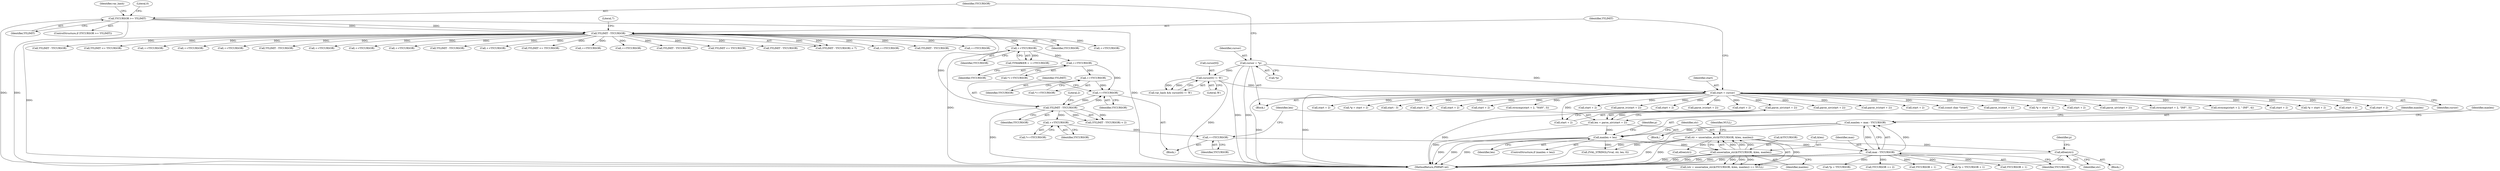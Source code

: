 digraph "0_php-src_16b3003ffc6393e250f069aa28a78dc5a2c064b2_0@API" {
"1001153" [label="(Call,efree(str))"];
"1001135" [label="(Call,str = unserialize_str(&YYCURSOR, &len, maxlen))"];
"1001137" [label="(Call,unserialize_str(&YYCURSOR, &len, maxlen))"];
"1001121" [label="(Call,maxlen < len)"];
"1001115" [label="(Call,maxlen = max - YYCURSOR)"];
"1001117" [label="(Call,max - YYCURSOR)"];
"1001103" [label="(Call,++YYCURSOR)"];
"1001096" [label="(Call,++YYCURSOR)"];
"1001068" [label="(Call,YYLIMIT - YYCURSOR)"];
"1000150" [label="(Call,YYLIMIT - YYCURSOR)"];
"1000124" [label="(Call,YYCURSOR >= YYLIMIT)"];
"1001064" [label="(Call,++YYCURSOR)"];
"1001029" [label="(Call,++YYCURSOR)"];
"1000295" [label="(Call,++YYCURSOR)"];
"1001051" [label="(Call,++YYCURSOR)"];
"1001109" [label="(Call,len = parse_uiv(start + 2))"];
"1001111" [label="(Call,parse_uiv(start + 2))"];
"1000142" [label="(Call,start = cursor)"];
"1000133" [label="(Call,cursor[0] != 'R')"];
"1000119" [label="(Call,cursor = *p)"];
"1000120" [label="(Identifier,cursor)"];
"1000490" [label="(Call,parse_uiv(start + 2))"];
"1002380" [label="(Call,parse_iv(start + 2))"];
"1000491" [label="(Call,start + 2)"];
"1000295" [label="(Call,++YYCURSOR)"];
"1000129" [label="(Literal,0)"];
"1001651" [label="(Call,(const char *)start)"];
"1001169" [label="(Call,efree(str))"];
"1000152" [label="(Identifier,YYCURSOR)"];
"1002121" [label="(Call,parse_iv(start + 2))"];
"1000355" [label="(Call,++YYCURSOR)"];
"1001152" [label="(Block,)"];
"1000406" [label="(Call,YYLIMIT - YYCURSOR)"];
"1002340" [label="(Call,YYLIMIT <= YYCURSOR)"];
"1000296" [label="(Identifier,YYCURSOR)"];
"1001138" [label="(Call,&YYCURSOR)"];
"1001117" [label="(Call,max - YYCURSOR)"];
"1001065" [label="(Identifier,YYCURSOR)"];
"1001297" [label="(Call,*p = start + 2)"];
"1001153" [label="(Call,efree(str))"];
"1001878" [label="(Call,start + 2)"];
"1001283" [label="(Call,parse_uiv(start + 2))"];
"1001877" [label="(Call,strncmp(start + 2, \"INF\", 3))"];
"1000267" [label="(Call,++YYCURSOR)"];
"1001891" [label="(Call,strncmp(start + 2, \"-INF\", 4))"];
"1001028" [label="(Call,*++YYCURSOR)"];
"1000225" [label="(Call,++YYCURSOR)"];
"1000346" [label="(Call,++YYCURSOR)"];
"1001284" [label="(Call,start + 2)"];
"1001071" [label="(Literal,2)"];
"1001583" [label="(Call,YYLIMIT - YYCURSOR)"];
"1001069" [label="(Identifier,YYLIMIT)"];
"1001109" [label="(Call,len = parse_uiv(start + 2))"];
"1000281" [label="(Call,++YYCURSOR)"];
"1001067" [label="(Call,(YYLIMIT - YYCURSOR) < 2)"];
"1001157" [label="(Identifier,p)"];
"1000508" [label="(Call,*p = start + 2)"];
"1000137" [label="(Literal,'R')"];
"1000124" [label="(Call,YYCURSOR >= YYLIMIT)"];
"1001155" [label="(Call,*p = YYCURSOR)"];
"1000213" [label="(Call,++YYCURSOR)"];
"1000323" [label="(Call,++YYCURSOR)"];
"1001121" [label="(Call,maxlen < len)"];
"1001497" [label="(Call,YYLIMIT - YYCURSOR)"];
"1001118" [label="(Identifier,max)"];
"1001096" [label="(Call,++YYCURSOR)"];
"1001179" [label="(Call,YYCURSOR += 2)"];
"1001174" [label="(Call,YYCURSOR + 1)"];
"1001142" [label="(Identifier,maxlen)"];
"1002381" [label="(Call,start + 2)"];
"1000143" [label="(Identifier,start)"];
"1001097" [label="(Identifier,YYCURSOR)"];
"1000337" [label="(Call,++YYCURSOR)"];
"1001127" [label="(Identifier,p)"];
"1001971" [label="(Call,YYLIMIT <= YYCURSOR)"];
"1001134" [label="(Call,(str = unserialize_str(&YYCURSOR, &len, maxlen)) == NULL)"];
"1000511" [label="(Call,start + 2)"];
"1000134" [label="(Call,cursor[0])"];
"1001103" [label="(Call,++YYCURSOR)"];
"1000196" [label="(Call,++YYCURSOR)"];
"1000309" [label="(Call,++YYCURSOR)"];
"1000144" [label="(Identifier,cursor)"];
"1000150" [label="(Call,YYLIMIT - YYCURSOR)"];
"1000837" [label="(Call,YYLIMIT - YYCURSOR)"];
"1002423" [label="(MethodReturn,PHPAPI int)"];
"1001104" [label="(Identifier,YYCURSOR)"];
"1001171" [label="(Call,*p = YYCURSOR + 1)"];
"1001128" [label="(Call,start + 2)"];
"1000151" [label="(Identifier,YYLIMIT)"];
"1000126" [label="(Identifier,YYLIMIT)"];
"1000153" [label="(Literal,7)"];
"1001122" [label="(Identifier,maxlen)"];
"1002197" [label="(Call,YYLIMIT <= YYCURSOR)"];
"1001125" [label="(Call,*p = start + 2)"];
"1002003" [label="(Call,start - 3)"];
"1001120" [label="(ControlStructure,if (maxlen < len))"];
"1002238" [label="(Call,start + 2)"];
"1001189" [label="(Call,ZVAL_STRINGL(*rval, str, len, 0))"];
"1001116" [label="(Identifier,maxlen)"];
"1001050" [label="(Call,*++YYCURSOR)"];
"1001111" [label="(Call,parse_uiv(start + 2))"];
"1001068" [label="(Call,YYLIMIT - YYCURSOR)"];
"1001140" [label="(Call,&len)"];
"1001143" [label="(Identifier,NULL)"];
"1000131" [label="(Call,var_hash && cursor[0] != 'R')"];
"1000132" [label="(Identifier,var_hash)"];
"1001137" [label="(Call,unserialize_str(&YYCURSOR, &len, maxlen))"];
"1001135" [label="(Call,str = unserialize_str(&YYCURSOR, &len, maxlen))"];
"1001115" [label="(Call,maxlen = max - YYCURSOR)"];
"1000123" [label="(ControlStructure,if (YYCURSOR >= YYLIMIT))"];
"1002122" [label="(Call,start + 2)"];
"1001864" [label="(Call,start + 2)"];
"1000145" [label="(Block,)"];
"1001863" [label="(Call,strncmp(start + 2, \"NAN\", 3))"];
"1000142" [label="(Call,start = cursor)"];
"1000943" [label="(Call,YYLIMIT - YYCURSOR)"];
"1001154" [label="(Identifier,str)"];
"1001070" [label="(Identifier,YYCURSOR)"];
"1001112" [label="(Call,start + 2)"];
"1001064" [label="(Call,++YYCURSOR)"];
"1000149" [label="(Call,(YYLIMIT - YYCURSOR) < 7)"];
"1000121" [label="(Call,*p)"];
"1000985" [label="(Call,start + 2)"];
"1000253" [label="(Call,++YYCURSOR)"];
"1000984" [label="(Call,parse_iv(start + 2))"];
"1000119" [label="(Call,cursor = *p)"];
"1000125" [label="(Identifier,YYCURSOR)"];
"1001110" [label="(Identifier,len)"];
"1001052" [label="(Identifier,YYCURSOR)"];
"1001164" [label="(Call,YYCURSOR + 1)"];
"1001029" [label="(Call,++YYCURSOR)"];
"1001119" [label="(Identifier,YYCURSOR)"];
"1000293" [label="(Call,YYMARKER = ++YYCURSOR)"];
"1001105" [label="(Block,)"];
"1001300" [label="(Call,start + 2)"];
"1000133" [label="(Call,cursor[0] != 'R')"];
"1001030" [label="(Identifier,YYCURSOR)"];
"1001095" [label="(Call,*++YYCURSOR)"];
"1001240" [label="(Call,YYLIMIT - YYCURSOR)"];
"1001136" [label="(Identifier,str)"];
"1002237" [label="(Call,parse_iv(start + 2))"];
"1001892" [label="(Call,start + 2)"];
"1001123" [label="(Identifier,len)"];
"1000239" [label="(Call,++YYCURSOR)"];
"1001051" [label="(Call,++YYCURSOR)"];
"1000110" [label="(Block,)"];
"1001153" -> "1001152"  [label="AST: "];
"1001153" -> "1001154"  [label="CFG: "];
"1001154" -> "1001153"  [label="AST: "];
"1001157" -> "1001153"  [label="CFG: "];
"1001153" -> "1002423"  [label="DDG: "];
"1001153" -> "1002423"  [label="DDG: "];
"1001135" -> "1001153"  [label="DDG: "];
"1001135" -> "1001134"  [label="AST: "];
"1001135" -> "1001137"  [label="CFG: "];
"1001136" -> "1001135"  [label="AST: "];
"1001137" -> "1001135"  [label="AST: "];
"1001143" -> "1001135"  [label="CFG: "];
"1001135" -> "1002423"  [label="DDG: "];
"1001135" -> "1002423"  [label="DDG: "];
"1001135" -> "1001134"  [label="DDG: "];
"1001137" -> "1001135"  [label="DDG: "];
"1001137" -> "1001135"  [label="DDG: "];
"1001137" -> "1001135"  [label="DDG: "];
"1001135" -> "1001169"  [label="DDG: "];
"1001135" -> "1001189"  [label="DDG: "];
"1001137" -> "1001142"  [label="CFG: "];
"1001138" -> "1001137"  [label="AST: "];
"1001140" -> "1001137"  [label="AST: "];
"1001142" -> "1001137"  [label="AST: "];
"1001137" -> "1002423"  [label="DDG: "];
"1001137" -> "1002423"  [label="DDG: "];
"1001137" -> "1002423"  [label="DDG: "];
"1001137" -> "1001134"  [label="DDG: "];
"1001137" -> "1001134"  [label="DDG: "];
"1001137" -> "1001134"  [label="DDG: "];
"1001121" -> "1001137"  [label="DDG: "];
"1001121" -> "1001120"  [label="AST: "];
"1001121" -> "1001123"  [label="CFG: "];
"1001122" -> "1001121"  [label="AST: "];
"1001123" -> "1001121"  [label="AST: "];
"1001127" -> "1001121"  [label="CFG: "];
"1001136" -> "1001121"  [label="CFG: "];
"1001121" -> "1002423"  [label="DDG: "];
"1001121" -> "1002423"  [label="DDG: "];
"1001121" -> "1002423"  [label="DDG: "];
"1001115" -> "1001121"  [label="DDG: "];
"1001109" -> "1001121"  [label="DDG: "];
"1001121" -> "1001189"  [label="DDG: "];
"1001115" -> "1001105"  [label="AST: "];
"1001115" -> "1001117"  [label="CFG: "];
"1001116" -> "1001115"  [label="AST: "];
"1001117" -> "1001115"  [label="AST: "];
"1001122" -> "1001115"  [label="CFG: "];
"1001115" -> "1002423"  [label="DDG: "];
"1001117" -> "1001115"  [label="DDG: "];
"1001117" -> "1001115"  [label="DDG: "];
"1001117" -> "1001119"  [label="CFG: "];
"1001118" -> "1001117"  [label="AST: "];
"1001119" -> "1001117"  [label="AST: "];
"1001117" -> "1002423"  [label="DDG: "];
"1001117" -> "1002423"  [label="DDG: "];
"1001103" -> "1001117"  [label="DDG: "];
"1001117" -> "1001155"  [label="DDG: "];
"1001117" -> "1001164"  [label="DDG: "];
"1001117" -> "1001171"  [label="DDG: "];
"1001117" -> "1001174"  [label="DDG: "];
"1001117" -> "1001179"  [label="DDG: "];
"1001103" -> "1000145"  [label="AST: "];
"1001103" -> "1001104"  [label="CFG: "];
"1001104" -> "1001103"  [label="AST: "];
"1001110" -> "1001103"  [label="CFG: "];
"1001096" -> "1001103"  [label="DDG: "];
"1001096" -> "1001095"  [label="AST: "];
"1001096" -> "1001097"  [label="CFG: "];
"1001097" -> "1001096"  [label="AST: "];
"1001095" -> "1001096"  [label="CFG: "];
"1001068" -> "1001096"  [label="DDG: "];
"1001068" -> "1001067"  [label="AST: "];
"1001068" -> "1001070"  [label="CFG: "];
"1001069" -> "1001068"  [label="AST: "];
"1001070" -> "1001068"  [label="AST: "];
"1001071" -> "1001068"  [label="CFG: "];
"1001068" -> "1002423"  [label="DDG: "];
"1001068" -> "1001064"  [label="DDG: "];
"1001068" -> "1001067"  [label="DDG: "];
"1001068" -> "1001067"  [label="DDG: "];
"1000150" -> "1001068"  [label="DDG: "];
"1001064" -> "1001068"  [label="DDG: "];
"1000150" -> "1000149"  [label="AST: "];
"1000150" -> "1000152"  [label="CFG: "];
"1000151" -> "1000150"  [label="AST: "];
"1000152" -> "1000150"  [label="AST: "];
"1000153" -> "1000150"  [label="CFG: "];
"1000150" -> "1002423"  [label="DDG: "];
"1000150" -> "1000149"  [label="DDG: "];
"1000150" -> "1000149"  [label="DDG: "];
"1000124" -> "1000150"  [label="DDG: "];
"1000124" -> "1000150"  [label="DDG: "];
"1000150" -> "1000196"  [label="DDG: "];
"1000150" -> "1000213"  [label="DDG: "];
"1000150" -> "1000225"  [label="DDG: "];
"1000150" -> "1000239"  [label="DDG: "];
"1000150" -> "1000253"  [label="DDG: "];
"1000150" -> "1000267"  [label="DDG: "];
"1000150" -> "1000281"  [label="DDG: "];
"1000150" -> "1000295"  [label="DDG: "];
"1000150" -> "1000309"  [label="DDG: "];
"1000150" -> "1000323"  [label="DDG: "];
"1000150" -> "1000337"  [label="DDG: "];
"1000150" -> "1000346"  [label="DDG: "];
"1000150" -> "1000355"  [label="DDG: "];
"1000150" -> "1000406"  [label="DDG: "];
"1000150" -> "1000837"  [label="DDG: "];
"1000150" -> "1000943"  [label="DDG: "];
"1000150" -> "1001240"  [label="DDG: "];
"1000150" -> "1001497"  [label="DDG: "];
"1000150" -> "1001583"  [label="DDG: "];
"1000150" -> "1001971"  [label="DDG: "];
"1000150" -> "1002197"  [label="DDG: "];
"1000150" -> "1002340"  [label="DDG: "];
"1000124" -> "1000123"  [label="AST: "];
"1000124" -> "1000126"  [label="CFG: "];
"1000125" -> "1000124"  [label="AST: "];
"1000126" -> "1000124"  [label="AST: "];
"1000129" -> "1000124"  [label="CFG: "];
"1000132" -> "1000124"  [label="CFG: "];
"1000124" -> "1002423"  [label="DDG: "];
"1000124" -> "1002423"  [label="DDG: "];
"1000124" -> "1002423"  [label="DDG: "];
"1001064" -> "1000145"  [label="AST: "];
"1001064" -> "1001065"  [label="CFG: "];
"1001065" -> "1001064"  [label="AST: "];
"1001069" -> "1001064"  [label="CFG: "];
"1001029" -> "1001064"  [label="DDG: "];
"1001051" -> "1001064"  [label="DDG: "];
"1001029" -> "1001028"  [label="AST: "];
"1001029" -> "1001030"  [label="CFG: "];
"1001030" -> "1001029"  [label="AST: "];
"1001028" -> "1001029"  [label="CFG: "];
"1000295" -> "1001029"  [label="DDG: "];
"1001029" -> "1001051"  [label="DDG: "];
"1000295" -> "1000293"  [label="AST: "];
"1000295" -> "1000296"  [label="CFG: "];
"1000296" -> "1000295"  [label="AST: "];
"1000293" -> "1000295"  [label="CFG: "];
"1000295" -> "1002423"  [label="DDG: "];
"1000295" -> "1000293"  [label="DDG: "];
"1001051" -> "1001050"  [label="AST: "];
"1001051" -> "1001052"  [label="CFG: "];
"1001052" -> "1001051"  [label="AST: "];
"1001050" -> "1001051"  [label="CFG: "];
"1001109" -> "1001105"  [label="AST: "];
"1001109" -> "1001111"  [label="CFG: "];
"1001110" -> "1001109"  [label="AST: "];
"1001111" -> "1001109"  [label="AST: "];
"1001116" -> "1001109"  [label="CFG: "];
"1001109" -> "1002423"  [label="DDG: "];
"1001111" -> "1001109"  [label="DDG: "];
"1001111" -> "1001112"  [label="CFG: "];
"1001112" -> "1001111"  [label="AST: "];
"1001111" -> "1002423"  [label="DDG: "];
"1000142" -> "1001111"  [label="DDG: "];
"1000142" -> "1000110"  [label="AST: "];
"1000142" -> "1000144"  [label="CFG: "];
"1000143" -> "1000142"  [label="AST: "];
"1000144" -> "1000142"  [label="AST: "];
"1000151" -> "1000142"  [label="CFG: "];
"1000142" -> "1002423"  [label="DDG: "];
"1000142" -> "1002423"  [label="DDG: "];
"1000133" -> "1000142"  [label="DDG: "];
"1000119" -> "1000142"  [label="DDG: "];
"1000142" -> "1000490"  [label="DDG: "];
"1000142" -> "1000491"  [label="DDG: "];
"1000142" -> "1000508"  [label="DDG: "];
"1000142" -> "1000511"  [label="DDG: "];
"1000142" -> "1000984"  [label="DDG: "];
"1000142" -> "1000985"  [label="DDG: "];
"1000142" -> "1001112"  [label="DDG: "];
"1000142" -> "1001125"  [label="DDG: "];
"1000142" -> "1001128"  [label="DDG: "];
"1000142" -> "1001283"  [label="DDG: "];
"1000142" -> "1001284"  [label="DDG: "];
"1000142" -> "1001297"  [label="DDG: "];
"1000142" -> "1001300"  [label="DDG: "];
"1000142" -> "1001651"  [label="DDG: "];
"1000142" -> "1001863"  [label="DDG: "];
"1000142" -> "1001864"  [label="DDG: "];
"1000142" -> "1001877"  [label="DDG: "];
"1000142" -> "1001878"  [label="DDG: "];
"1000142" -> "1001891"  [label="DDG: "];
"1000142" -> "1001892"  [label="DDG: "];
"1000142" -> "1002003"  [label="DDG: "];
"1000142" -> "1002121"  [label="DDG: "];
"1000142" -> "1002122"  [label="DDG: "];
"1000142" -> "1002237"  [label="DDG: "];
"1000142" -> "1002238"  [label="DDG: "];
"1000142" -> "1002380"  [label="DDG: "];
"1000142" -> "1002381"  [label="DDG: "];
"1000133" -> "1000131"  [label="AST: "];
"1000133" -> "1000137"  [label="CFG: "];
"1000134" -> "1000133"  [label="AST: "];
"1000137" -> "1000133"  [label="AST: "];
"1000131" -> "1000133"  [label="CFG: "];
"1000133" -> "1002423"  [label="DDG: "];
"1000133" -> "1000131"  [label="DDG: "];
"1000133" -> "1000131"  [label="DDG: "];
"1000119" -> "1000133"  [label="DDG: "];
"1000119" -> "1000110"  [label="AST: "];
"1000119" -> "1000121"  [label="CFG: "];
"1000120" -> "1000119"  [label="AST: "];
"1000121" -> "1000119"  [label="AST: "];
"1000125" -> "1000119"  [label="CFG: "];
"1000119" -> "1002423"  [label="DDG: "];
"1000119" -> "1002423"  [label="DDG: "];
}
